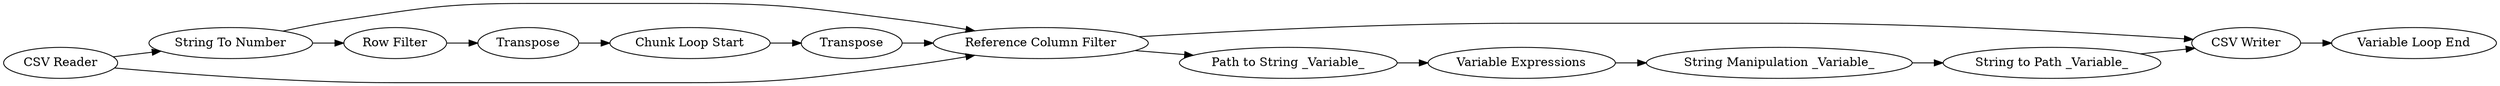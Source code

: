 digraph {
	20 -> 21
	21 -> 23
	15 -> 4
	18 -> 3
	22 -> 4
	13 -> 17
	17 -> 14
	18 -> 22
	3 -> 22
	14 -> 15
	4 -> 28
	23 -> 22
	24 -> 20
	22 -> 13
	3 -> 24
	24 [label="Row Filter"]
	13 [label="Path to String _Variable_"]
	20 [label=Transpose]
	22 [label="Reference Column Filter"]
	28 [label="Variable Loop End"]
	23 [label=Transpose]
	4 [label="CSV Writer"]
	18 [label="CSV Reader"]
	21 [label="Chunk Loop Start"]
	15 [label="String to Path _Variable_"]
	14 [label="String Manipulation _Variable_"]
	17 [label="Variable Expressions"]
	3 [label="String To Number"]
	rankdir=LR
}
